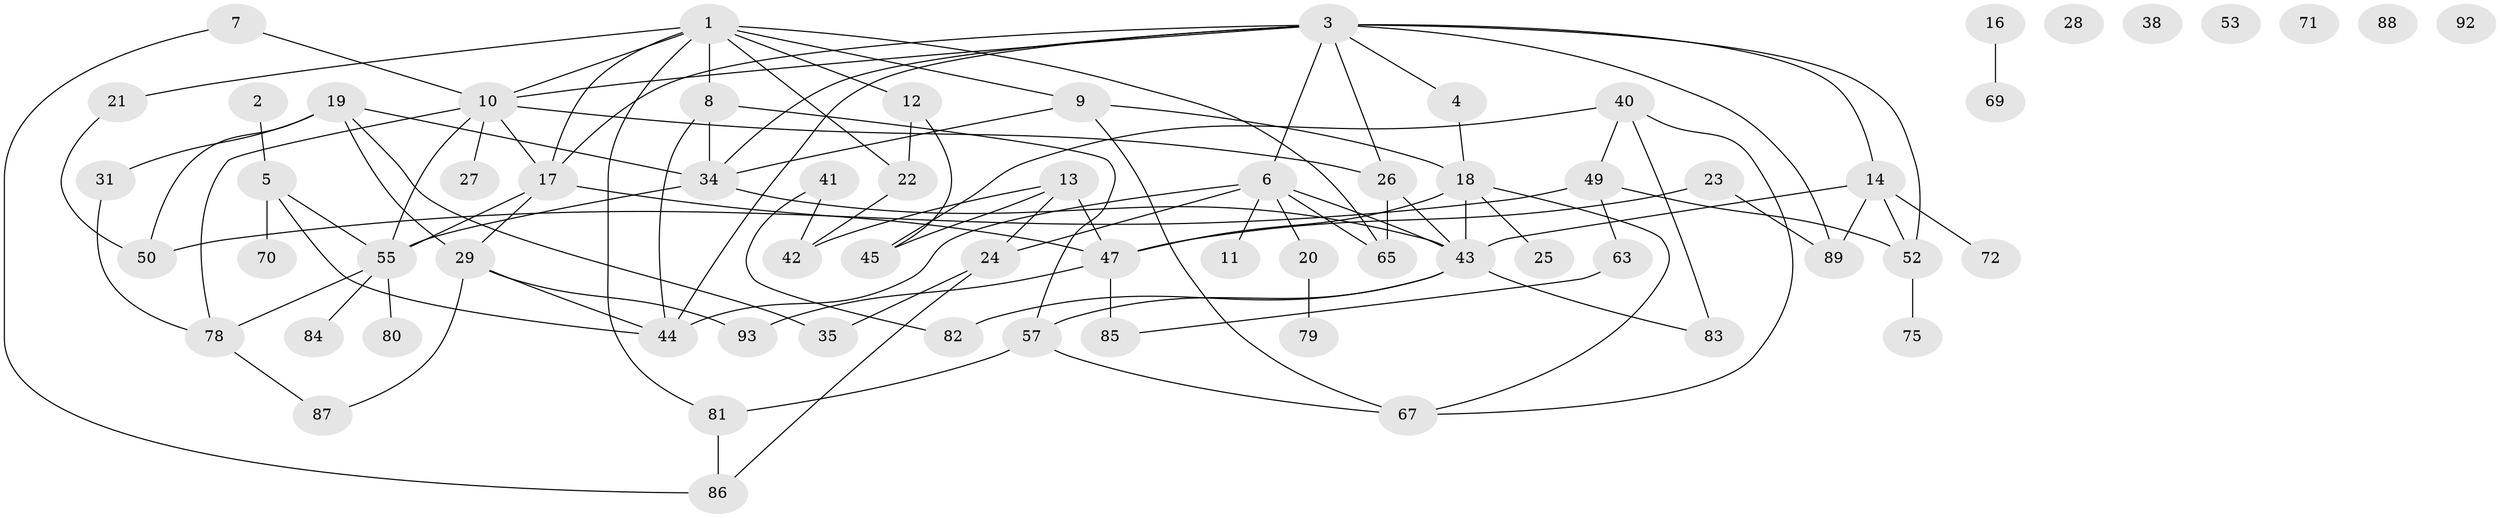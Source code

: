 // Generated by graph-tools (version 1.1) at 2025/23/03/03/25 07:23:24]
// undirected, 67 vertices, 104 edges
graph export_dot {
graph [start="1"]
  node [color=gray90,style=filled];
  1 [super="+32"];
  2;
  3 [super="+46"];
  4;
  5;
  6 [super="+77"];
  7 [super="+61"];
  8;
  9 [super="+15"];
  10 [super="+76"];
  11;
  12;
  13 [super="+33"];
  14 [super="+37"];
  16;
  17 [super="+48"];
  18 [super="+36"];
  19 [super="+58"];
  20 [super="+56"];
  21 [super="+66"];
  22;
  23 [super="+54"];
  24 [super="+30"];
  25;
  26;
  27;
  28;
  29 [super="+39"];
  31 [super="+59"];
  34 [super="+68"];
  35;
  38;
  40 [super="+73"];
  41;
  42;
  43 [super="+51"];
  44 [super="+60"];
  45;
  47 [super="+64"];
  49 [super="+62"];
  50;
  52 [super="+90"];
  53;
  55 [super="+74"];
  57 [super="+94"];
  63;
  65;
  67;
  69;
  70 [super="+91"];
  71;
  72;
  75;
  78;
  79;
  80;
  81;
  82;
  83;
  84;
  85;
  86;
  87;
  88;
  89;
  92;
  93;
  1 -- 17;
  1 -- 21;
  1 -- 22;
  1 -- 65;
  1 -- 81;
  1 -- 8;
  1 -- 12;
  1 -- 10;
  1 -- 9;
  2 -- 5;
  3 -- 6;
  3 -- 14;
  3 -- 17;
  3 -- 26;
  3 -- 34;
  3 -- 4;
  3 -- 52;
  3 -- 89;
  3 -- 10;
  3 -- 44;
  4 -- 18;
  5 -- 44;
  5 -- 70;
  5 -- 55;
  6 -- 11;
  6 -- 65;
  6 -- 20;
  6 -- 43;
  6 -- 44;
  6 -- 24;
  7 -- 10;
  7 -- 86;
  8 -- 57;
  8 -- 34;
  8 -- 44;
  9 -- 34;
  9 -- 18;
  9 -- 67;
  10 -- 26;
  10 -- 78;
  10 -- 27;
  10 -- 17;
  10 -- 55;
  12 -- 22;
  12 -- 45;
  13 -- 42;
  13 -- 45;
  13 -- 47 [weight=2];
  13 -- 24;
  14 -- 43;
  14 -- 52;
  14 -- 89;
  14 -- 72;
  16 -- 69;
  17 -- 29;
  17 -- 47;
  17 -- 55;
  18 -- 43;
  18 -- 47;
  18 -- 25;
  18 -- 67;
  19 -- 29;
  19 -- 31;
  19 -- 35;
  19 -- 50;
  19 -- 34;
  20 -- 79;
  21 -- 50;
  22 -- 42;
  23 -- 47;
  23 -- 89;
  24 -- 35;
  24 -- 86;
  26 -- 65;
  26 -- 43;
  29 -- 44;
  29 -- 93;
  29 -- 87;
  31 -- 78;
  34 -- 43;
  34 -- 55;
  40 -- 45;
  40 -- 67;
  40 -- 83;
  40 -- 49;
  41 -- 42;
  41 -- 82;
  43 -- 57;
  43 -- 82;
  43 -- 83;
  47 -- 93;
  47 -- 85;
  49 -- 52;
  49 -- 50;
  49 -- 63;
  52 -- 75;
  55 -- 78;
  55 -- 84;
  55 -- 80;
  57 -- 81;
  57 -- 67;
  63 -- 85;
  78 -- 87;
  81 -- 86;
}
